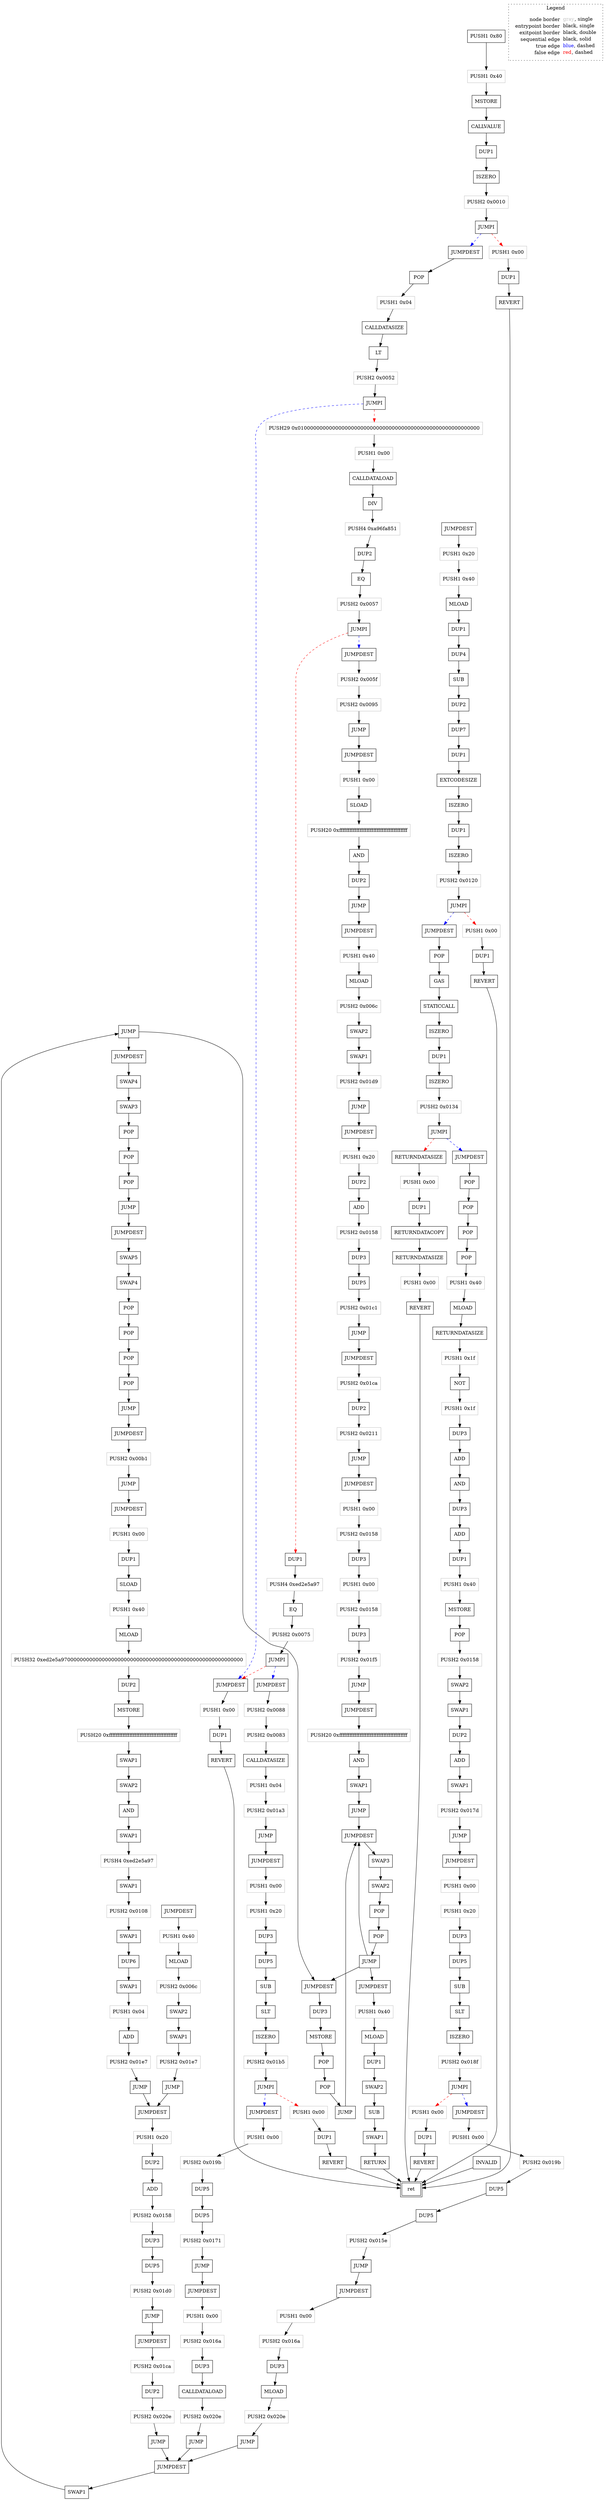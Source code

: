 digraph {
	"node0" [shape="rect",color="black",label=<DUP2>];
	"node1" [shape="rect",color="black",label=<JUMP>];
	"node2" [shape="rect",color="black",label=<JUMPDEST>];
	"node3" [shape="rect",color="black",label=<DUP3>];
	"node4" [shape="rect",color="black",label=<MSTORE>];
	"node5" [shape="rect",color="black",label=<POP>];
	"node6" [shape="rect",color="black",label=<POP>];
	"node7" [shape="rect",color="black",label=<JUMP>];
	"node8" [shape="rect",color="black",label=<JUMPDEST>];
	"node9" [shape="rect",color="black",label=<DUP2>];
	"node10" [shape="rect",color="black",label=<JUMP>];
	"node11" [shape="rect",color="black",label=<JUMPDEST>];
	"node12" [shape="rect",color="black",label=<DUP2>];
	"node13" [shape="rect",color="black",label=<ADD>];
	"node14" [shape="rect",color="black",label=<DUP3>];
	"node15" [shape="rect",color="black",label=<DUP5>];
	"node16" [shape="rect",color="black",label=<JUMP>];
	"node17" [shape="rect",color="black",label=<JUMPDEST>];
	"node18" [shape="rect",color="black",label=<DUP2>];
	"node19" [shape="rect",color="black",label=<ADD>];
	"node20" [shape="rect",color="black",label=<DUP3>];
	"node21" [shape="rect",color="black",label=<DUP5>];
	"node22" [shape="rect",color="black",label=<JUMP>];
	"node23" [shape="rect",color="black",label=<JUMPDEST>];
	"node24" [shape="rect",color="black",label=<MSTORE>];
	"node25" [shape="rect",color="black",label=<CALLVALUE>];
	"node26" [shape="rect",color="black",label=<DUP1>];
	"node27" [shape="rect",color="black",label=<ISZERO>];
	"node28" [shape="rect",color="black",label=<JUMPI>];
	"node29" [shape="rect",color="black",label=<AND>];
	"node30" [shape="rect",color="black",label=<SWAP1>];
	"node31" [shape="rect",color="black",label=<JUMP>];
	"node32" [shape="rect",color="black",label=<DUP1>];
	"node33" [shape="rect",color="black",label=<JUMPDEST>];
	"node34" [shape="rect",color="black",label=<REVERT>];
	"node35" [shape="rect",color="black",label=<SWAP1>];
	"node36" [shape="rect",color="black",label=<JUMPDEST>];
	"node37" [shape="rect",color="black",label=<JUMP>];
	"node38" [shape="rect",color="black",label=<POP>];
	"node39" [shape="rect",color="black",label=<JUMPDEST>];
	"node40" [shape="rect",color="black",label=<CALLDATASIZE>];
	"node41" [shape="rect",color="black",label=<LT>];
	"node42" [shape="rect",color="black",label=<DUP3>];
	"node43" [shape="rect",color="black",label=<JUMPI>];
	"node44" [shape="rect",color="black",label=<DUP3>];
	"node45" [shape="rect",color="black",label=<JUMP>];
	"node46" [shape="rect",color="black",label=<INVALID>];
	"node47" [shape="rect",color="black",label=<CALLDATALOAD>];
	"node48" [shape="rect",color="black",label=<DIV>];
	"node49" [shape="rect",color="black",label=<DUP2>];
	"node50" [shape="rect",color="black",label=<EQ>];
	"node51" [shape="rect",color="black",label=<JUMPI>];
	"node52" [shape="rect",color="black",label=<DUP1>];
	"node53" [shape="rect",color="black",label=<EQ>];
	"node54" [shape="rect",color="black",label=<JUMPI>];
	"node55" [shape="rect",color="black",peripheries="2",label=<ret>];
	"node56" [shape="rect",color="black",label=<JUMPDEST>];
	"node57" [shape="rect",color="black",label=<DUP1>];
	"node58" [shape="rect",color="black",label=<REVERT>];
	"node59" [shape="rect",color="black",label=<JUMPDEST>];
	"node60" [shape="rect",color="black",label=<JUMP>];
	"node61" [shape="rect",color="black",label=<JUMPDEST>];
	"node62" [shape="rect",color="black",label=<MLOAD>];
	"node63" [shape="rect",color="black",label=<SWAP2>];
	"node64" [shape="rect",color="black",label=<SWAP1>];
	"node65" [shape="rect",color="black",label=<JUMP>];
	"node66" [shape="rect",color="black",label=<JUMPDEST>];
	"node67" [shape="rect",color="black",label=<MLOAD>];
	"node68" [shape="rect",color="black",label=<DUP1>];
	"node69" [shape="rect",color="black",label=<SWAP2>];
	"node70" [shape="rect",color="black",label=<SUB>];
	"node71" [shape="rect",color="black",label=<SWAP1>];
	"node72" [shape="rect",color="black",label=<RETURN>];
	"node73" [shape="rect",color="black",label=<JUMPDEST>];
	"node74" [shape="rect",color="black",label=<CALLDATASIZE>];
	"node75" [shape="rect",color="black",label=<JUMP>];
	"node76" [shape="rect",color="black",label=<JUMPDEST>];
	"node77" [shape="rect",color="black",label=<JUMP>];
	"node78" [shape="rect",color="black",label=<JUMPDEST>];
	"node79" [shape="rect",color="black",label=<MLOAD>];
	"node80" [shape="rect",color="black",label=<SWAP2>];
	"node81" [shape="rect",color="black",label=<SWAP1>];
	"node82" [shape="rect",color="black",label=<JUMP>];
	"node83" [shape="rect",color="black",label=<JUMPDEST>];
	"node84" [shape="rect",color="black",label=<SLOAD>];
	"node85" [shape="rect",color="black",label=<AND>];
	"node86" [shape="rect",color="black",label=<DUP2>];
	"node87" [shape="rect",color="black",label=<JUMP>];
	"node88" [shape="rect",color="black",label=<JUMPDEST>];
	"node89" [shape="rect",color="black",label=<DUP1>];
	"node90" [shape="rect",color="black",label=<SLOAD>];
	"node91" [shape="rect",color="black",label=<MLOAD>];
	"node92" [shape="rect",color="black",label=<PUSH1 0x80>];
	"node93" [shape="rect",color="black",label=<DUP2>];
	"node94" [shape="rect",color="black",label=<MSTORE>];
	"node95" [shape="rect",color="black",label=<SWAP1>];
	"node96" [shape="rect",color="black",label=<SWAP2>];
	"node97" [shape="rect",color="black",label=<AND>];
	"node98" [shape="rect",color="black",label=<SWAP1>];
	"node99" [shape="rect",color="black",label=<SWAP1>];
	"node100" [shape="rect",color="black",label=<SWAP1>];
	"node101" [shape="rect",color="black",label=<DUP6>];
	"node102" [shape="rect",color="black",label=<SWAP1>];
	"node103" [shape="rect",color="black",label=<ADD>];
	"node104" [shape="rect",color="black",label=<JUMP>];
	"node105" [shape="rect",color="black",label=<JUMPDEST>];
	"node106" [shape="rect",color="black",label=<MLOAD>];
	"node107" [shape="rect",color="black",label=<DUP1>];
	"node108" [shape="rect",color="black",label=<DUP4>];
	"node109" [shape="rect",color="black",label=<SUB>];
	"node110" [shape="rect",color="black",label=<DUP2>];
	"node111" [shape="rect",color="black",label=<DUP7>];
	"node112" [shape="rect",color="black",label=<DUP1>];
	"node113" [shape="rect",color="black",label=<EXTCODESIZE>];
	"node114" [shape="rect",color="black",label=<ISZERO>];
	"node115" [shape="rect",color="black",label=<DUP1>];
	"node116" [shape="rect",color="black",label=<ISZERO>];
	"node117" [shape="rect",color="black",label=<JUMPI>];
	"node118" [shape="rect",color="black",label=<DUP1>];
	"node119" [shape="rect",color="black",label=<REVERT>];
	"node120" [shape="rect",color="black",label=<JUMPDEST>];
	"node121" [shape="rect",color="black",label=<POP>];
	"node122" [shape="rect",color="black",label=<GAS>];
	"node123" [shape="rect",color="black",label=<STATICCALL>];
	"node124" [shape="rect",color="black",label=<ISZERO>];
	"node125" [shape="rect",color="black",label=<DUP1>];
	"node126" [shape="rect",color="black",label=<ISZERO>];
	"node127" [shape="rect",color="black",label=<JUMPI>];
	"node128" [shape="rect",color="black",label=<RETURNDATASIZE>];
	"node129" [shape="rect",color="black",label=<DUP1>];
	"node130" [shape="rect",color="black",label=<RETURNDATACOPY>];
	"node131" [shape="rect",color="black",label=<RETURNDATASIZE>];
	"node132" [shape="rect",color="black",label=<REVERT>];
	"node133" [shape="rect",color="black",label=<JUMPDEST>];
	"node134" [shape="rect",color="black",label=<POP>];
	"node135" [shape="rect",color="black",label=<POP>];
	"node136" [shape="rect",color="black",label=<POP>];
	"node137" [shape="rect",color="black",label=<POP>];
	"node138" [shape="rect",color="black",label=<MLOAD>];
	"node139" [shape="rect",color="black",label=<RETURNDATASIZE>];
	"node140" [shape="rect",color="black",label=<NOT>];
	"node141" [shape="rect",color="black",label=<DUP3>];
	"node142" [shape="rect",color="black",label=<ADD>];
	"node143" [shape="rect",color="black",label=<AND>];
	"node144" [shape="rect",color="black",label=<DUP3>];
	"node145" [shape="rect",color="black",label=<ADD>];
	"node146" [shape="rect",color="black",label=<DUP1>];
	"node147" [shape="rect",color="black",label=<MSTORE>];
	"node148" [shape="rect",color="black",label=<POP>];
	"node149" [shape="rect",color="black",label=<SWAP2>];
	"node150" [shape="rect",color="black",label=<SWAP1>];
	"node151" [shape="rect",color="black",label=<DUP2>];
	"node152" [shape="rect",color="black",label=<ADD>];
	"node153" [shape="rect",color="black",label=<SWAP1>];
	"node154" [shape="rect",color="black",label=<JUMP>];
	"node155" [shape="rect",color="black",label=<JUMPDEST>];
	"node156" [shape="rect",color="black",label=<SWAP3>];
	"node157" [shape="rect",color="black",label=<SWAP2>];
	"node158" [shape="rect",color="black",label=<POP>];
	"node159" [shape="rect",color="black",label=<POP>];
	"node160" [shape="rect",color="black",label=<JUMP>];
	"node161" [shape="rect",color="black",label=<JUMPDEST>];
	"node162" [shape="rect",color="black",label=<DUP3>];
	"node163" [shape="rect",color="black",label=<MLOAD>];
	"node164" [shape="rect",color="black",label=<JUMP>];
	"node165" [shape="rect",color="black",label=<JUMPDEST>];
	"node166" [shape="rect",color="black",label=<SWAP4>];
	"node167" [shape="rect",color="black",label=<SWAP3>];
	"node168" [shape="rect",color="black",label=<POP>];
	"node169" [shape="rect",color="black",label=<POP>];
	"node170" [shape="rect",color="black",label=<POP>];
	"node171" [shape="rect",color="black",label=<JUMP>];
	"node172" [shape="rect",color="black",label=<JUMPDEST>];
	"node173" [shape="rect",color="black",label=<DUP3>];
	"node174" [shape="rect",color="black",label=<CALLDATALOAD>];
	"node175" [shape="rect",color="black",label=<JUMP>];
	"node176" [shape="rect",color="black",label=<JUMPDEST>];
	"node177" [shape="rect",color="black",label=<DUP3>];
	"node178" [shape="rect",color="black",label=<DUP5>];
	"node179" [shape="rect",color="black",label=<SUB>];
	"node180" [shape="rect",color="black",label=<SLT>];
	"node181" [shape="rect",color="black",label=<ISZERO>];
	"node182" [shape="rect",color="black",label=<JUMPI>];
	"node183" [shape="rect",color="black",label=<DUP1>];
	"node184" [shape="rect",color="black",label=<REVERT>];
	"node185" [shape="rect",color="black",label=<JUMPDEST>];
	"node186" [shape="rect",color="black",label=<DUP5>];
	"node187" [shape="rect",color="black",label=<DUP5>];
	"node188" [shape="rect",color="black",label=<JUMP>];
	"node189" [shape="rect",color="black",label=<JUMPDEST>];
	"node190" [shape="rect",color="black",label=<SWAP5>];
	"node191" [shape="rect",color="black",label=<SWAP4>];
	"node192" [shape="rect",color="black",label=<POP>];
	"node193" [shape="rect",color="black",label=<POP>];
	"node194" [shape="rect",color="black",label=<POP>];
	"node195" [shape="rect",color="black",label=<POP>];
	"node196" [shape="rect",color="black",label=<JUMP>];
	"node197" [shape="rect",color="black",label=<JUMPDEST>];
	"node198" [shape="rect",color="black",label=<DUP3>];
	"node199" [shape="rect",color="black",label=<DUP5>];
	"node200" [shape="rect",color="black",label=<SUB>];
	"node201" [shape="rect",color="black",label=<SLT>];
	"node202" [shape="rect",color="black",label=<ISZERO>];
	"node203" [shape="rect",color="black",label=<JUMPI>];
	"node204" [shape="rect",color="black",label=<DUP1>];
	"node205" [shape="rect",color="black",label=<REVERT>];
	"node206" [shape="rect",color="black",label=<JUMPDEST>];
	"node207" [shape="rect",color="black",label=<DUP5>];
	"node208" [shape="rect",color="black",label=<DUP5>];
	"node209" [shape="rect",color="black",label=<JUMP>];
	"node210" [shape="rect",color="black",label=<JUMPDEST>];
	"node211" [shape="rect",color="gray",label=<PUSH1 0x00>];
	"node212" [shape="rect",color="gray",label=<PUSH2 0x0075>];
	"node213" [shape="rect",color="gray",label=<PUSH2 0x0120>];
	"node214" [shape="rect",color="gray",label=<PUSH4 0xed2e5a97>];
	"node215" [shape="rect",color="gray",label=<PUSH2 0x016a>];
	"node216" [shape="rect",color="gray",label=<PUSH2 0x0134>];
	"node217" [shape="rect",color="gray",label=<PUSH2 0x019b>];
	"node218" [shape="rect",color="gray",label=<PUSH1 0x00>];
	"node219" [shape="rect",color="gray",label=<PUSH1 0x00>];
	"node220" [shape="rect",color="gray",label=<PUSH1 0x00>];
	"node221" [shape="rect",color="gray",label=<PUSH2 0x017d>];
	"node222" [shape="rect",color="gray",label=<PUSH2 0x006c>];
	"node223" [shape="rect",color="gray",label=<PUSH2 0x020e>];
	"node224" [shape="rect",color="gray",label=<PUSH2 0x0158>];
	"node225" [shape="rect",color="gray",label=<PUSH2 0x0108>];
	"node226" [shape="rect",color="gray",label=<PUSH1 0x20>];
	"node227" [shape="rect",color="gray",label=<PUSH2 0x01e7>];
	"node228" [shape="rect",color="gray",label=<PUSH2 0x00b1>];
	"node229" [shape="rect",color="gray",label=<PUSH1 0x40>];
	"node230" [shape="rect",color="gray",label=<PUSH2 0x0095>];
	"node231" [shape="rect",color="gray",label=<PUSH20 0xffffffffffffffffffffffffffffffffffffffff>];
	"node232" [shape="rect",color="gray",label=<PUSH1 0x00>];
	"node233" [shape="rect",color="gray",label=<PUSH1 0x04>];
	"node234" [shape="rect",color="gray",label=<PUSH1 0x20>];
	"node235" [shape="rect",color="gray",label=<PUSH2 0x0158>];
	"node236" [shape="rect",color="gray",label=<PUSH1 0x00>];
	"node237" [shape="rect",color="gray",label=<PUSH1 0x00>];
	"node238" [shape="rect",color="gray",label=<PUSH2 0x0083>];
	"node239" [shape="rect",color="gray",label=<PUSH1 0x04>];
	"node240" [shape="rect",color="gray",label=<PUSH2 0x018f>];
	"node241" [shape="rect",color="gray",label=<PUSH1 0x00>];
	"node242" [shape="rect",color="gray",label=<PUSH1 0x1f>];
	"node243" [shape="rect",color="gray",label=<PUSH1 0x40>];
	"node244" [shape="rect",color="gray",label=<PUSH2 0x01b5>];
	"node245" [shape="rect",color="gray",label=<PUSH2 0x005f>];
	"node246" [shape="rect",color="gray",label=<PUSH1 0x00>];
	"node247" [shape="rect",color="gray",label=<PUSH1 0x40>];
	"node248" [shape="rect",color="gray",label=<PUSH1 0x1f>];
	"node249" [shape="rect",color="gray",label=<PUSH4 0xa96fa851>];
	"node250" [shape="rect",color="gray",label=<PUSH1 0x00>];
	"node251" [shape="rect",color="gray",label=<PUSH29 0x0100000000000000000000000000000000000000000000000000000000>];
	"node252" [shape="rect",color="gray",label=<PUSH2 0x015e>];
	"node253" [shape="rect",color="gray",label=<PUSH1 0x40>];
	"node254" [shape="rect",color="gray",label=<PUSH2 0x0171>];
	"node255" [shape="rect",color="gray",label=<PUSH2 0x01ca>];
	"node256" [shape="rect",color="gray",label=<PUSH2 0x01a3>];
	"node257" [shape="rect",color="gray",label=<PUSH1 0x00>];
	"node258" [shape="rect",color="gray",label=<PUSH2 0x0052>];
	"node259" [shape="rect",color="gray",label=<PUSH1 0x00>];
	"node260" [shape="rect",color="gray",label=<PUSH2 0x0158>];
	"node261" [shape="rect",color="gray",label=<PUSH20 0xffffffffffffffffffffffffffffffffffffffff>];
	"node262" [shape="rect",color="gray",label=<PUSH2 0x0158>];
	"node263" [shape="rect",color="gray",label=<PUSH1 0x00>];
	"node264" [shape="rect",color="gray",label=<PUSH1 0x00>];
	"node265" [shape="rect",color="gray",label=<PUSH1 0x00>];
	"node266" [shape="rect",color="gray",label=<PUSH1 0x40>];
	"node267" [shape="rect",color="gray",label=<PUSH2 0x0088>];
	"node268" [shape="rect",color="gray",label=<PUSH1 0x40>];
	"node269" [shape="rect",color="gray",label=<PUSH32 0xed2e5a9700000000000000000000000000000000000000000000000000000000>];
	"node270" [shape="rect",color="gray",label=<PUSH1 0x00>];
	"node271" [shape="rect",color="gray",label=<PUSH2 0x019b>];
	"node272" [shape="rect",color="gray",label=<PUSH4 0xed2e5a97>];
	"node273" [shape="rect",color="gray",label=<PUSH1 0x40>];
	"node274" [shape="rect",color="gray",label=<PUSH1 0x20>];
	"node275" [shape="rect",color="gray",label=<PUSH2 0x01d9>];
	"node276" [shape="rect",color="gray",label=<PUSH2 0x0057>];
	"node277" [shape="rect",color="gray",label=<PUSH20 0xffffffffffffffffffffffffffffffffffffffff>];
	"node278" [shape="rect",color="gray",label=<PUSH2 0x0158>];
	"node279" [shape="rect",color="gray",label=<PUSH2 0x01f5>];
	"node280" [shape="rect",color="gray",label=<PUSH1 0x00>];
	"node281" [shape="rect",color="gray",label=<PUSH2 0x006c>];
	"node282" [shape="rect",color="gray",label=<PUSH1 0x00>];
	"node283" [shape="rect",color="gray",label=<PUSH2 0x016a>];
	"node284" [shape="rect",color="gray",label=<PUSH2 0x01d0>];
	"node285" [shape="rect",color="gray",label=<PUSH2 0x020e>];
	"node286" [shape="rect",color="gray",label=<PUSH1 0x04>];
	"node287" [shape="rect",color="gray",label=<PUSH2 0x0211>];
	"node288" [shape="rect",color="gray",label=<PUSH2 0x0010>];
	"node289" [shape="rect",color="gray",label=<PUSH1 0x20>];
	"node290" [shape="rect",color="gray",label=<PUSH1 0x40>];
	"node291" [shape="rect",color="gray",label=<PUSH1 0x20>];
	"node292" [shape="rect",color="gray",label=<PUSH2 0x01e7>];
	"node293" [shape="rect",color="gray",label=<PUSH2 0x020e>];
	"node294" [shape="rect",color="gray",label=<PUSH2 0x01c1>];
	"node295" [shape="rect",color="gray",label=<PUSH2 0x01ca>];
	"node0" -> "node287" [color="black"];
	"node1" -> "node39" [color="black"];
	"node211" -> "node224" [color="black"];
	"node2" -> "node3" [color="black"];
	"node3" -> "node4" [color="black"];
	"node4" -> "node5" [color="black"];
	"node5" -> "node6" [color="black"];
	"node6" -> "node7" [color="black"];
	"node7" -> "node155" [color="black"];
	"node8" -> "node255" [color="black"];
	"node212" -> "node54" [color="black"];
	"node213" -> "node117" [color="black"];
	"node9" -> "node293" [color="black"];
	"node214" -> "node53" [color="black"];
	"node10" -> "node33" [color="black"];
	"node215" -> "node173" [color="black"];
	"node11" -> "node274" [color="black"];
	"node216" -> "node127" [color="black"];
	"node12" -> "node13" [color="black"];
	"node13" -> "node262" [color="black"];
	"node14" -> "node15" [color="black"];
	"node15" -> "node294" [color="black"];
	"node217" -> "node186" [color="black"];
	"node16" -> "node210" [color="black"];
	"node17" -> "node226" [color="black"];
	"node18" -> "node19" [color="black"];
	"node19" -> "node278" [color="black"];
	"node20" -> "node21" [color="black"];
	"node21" -> "node284" [color="black"];
	"node218" -> "node57" [color="black"];
	"node22" -> "node8" [color="black"];
	"node23" -> "node261" [color="black"];
	"node219" -> "node271" [color="black"];
	"node220" -> "node89" [color="black"];
	"node221" -> "node154" [color="black"];
	"node24" -> "node25" [color="black"];
	"node25" -> "node26" [color="black"];
	"node222" -> "node80" [color="black"];
	"node26" -> "node27" [color="black"];
	"node27" -> "node288" [color="black"];
	"node28" -> "node282" [color="red",style="dashed"];
	"node28" -> "node36" [color="blue",style="dashed"];
	"node223" -> "node175" [color="black"];
	"node29" -> "node30" [color="black"];
	"node224" -> "node44" [color="black"];
	"node30" -> "node31" [color="black"];
	"node225" -> "node100" [color="black"];
	"node31" -> "node155" [color="black"];
	"node32" -> "node34" [color="black"];
	"node33" -> "node35" [color="black"];
	"node34" -> "node55" [color="black"];
	"node35" -> "node37" [color="black"];
	"node36" -> "node38" [color="black"];
	"node226" -> "node18" [color="black"];
	"node37" -> "node165" [color="black"];
	"node37" -> "node2" [color="black"];
	"node38" -> "node233" [color="black"];
	"node39" -> "node270" [color="black"];
	"node40" -> "node41" [color="black"];
	"node41" -> "node258" [color="black"];
	"node42" -> "node211" [color="black"];
	"node43" -> "node56" [color="blue",style="dashed"];
	"node43" -> "node251" [color="red",style="dashed"];
	"node44" -> "node279" [color="black"];
	"node45" -> "node23" [color="black"];
	"node227" -> "node82" [color="black"];
	"node46" -> "node55" [color="black"];
	"node228" -> "node77" [color="black"];
	"node229" -> "node67" [color="black"];
	"node230" -> "node60" [color="black"];
	"node231" -> "node85" [color="black"];
	"node232" -> "node289" [color="black"];
	"node233" -> "node40" [color="black"];
	"node47" -> "node48" [color="black"];
	"node48" -> "node249" [color="black"];
	"node49" -> "node50" [color="black"];
	"node50" -> "node276" [color="black"];
	"node234" -> "node177" [color="black"];
	"node51" -> "node52" [color="red",style="dashed"];
	"node51" -> "node59" [color="blue",style="dashed"];
	"node235" -> "node42" [color="black"];
	"node52" -> "node214" [color="black"];
	"node53" -> "node212" [color="black"];
	"node54" -> "node56" [color="red",style="dashed"];
	"node54" -> "node73" [color="blue",style="dashed"];
	"node56" -> "node218" [color="black"];
	"node57" -> "node58" [color="black"];
	"node58" -> "node55" [color="black"];
	"node59" -> "node245" [color="black"];
	"node236" -> "node215" [color="black"];
	"node237" -> "node132" [color="black"];
	"node238" -> "node74" [color="black"];
	"node60" -> "node83" [color="black"];
	"node61" -> "node243" [color="black"];
	"node62" -> "node281" [color="black"];
	"node239" -> "node103" [color="black"];
	"node63" -> "node64" [color="black"];
	"node64" -> "node275" [color="black"];
	"node65" -> "node11" [color="black"];
	"node66" -> "node229" [color="black"];
	"node240" -> "node182" [color="black"];
	"node67" -> "node68" [color="black"];
	"node68" -> "node69" [color="black"];
	"node69" -> "node70" [color="black"];
	"node70" -> "node71" [color="black"];
	"node71" -> "node72" [color="black"];
	"node241" -> "node84" [color="black"];
	"node72" -> "node55" [color="black"];
	"node73" -> "node267" [color="black"];
	"node242" -> "node140" [color="black"];
	"node74" -> "node286" [color="black"];
	"node75" -> "node197" [color="black"];
	"node76" -> "node228" [color="black"];
	"node243" -> "node62" [color="black"];
	"node244" -> "node203" [color="black"];
	"node77" -> "node88" [color="black"];
	"node78" -> "node290" [color="black"];
	"node245" -> "node230" [color="black"];
	"node246" -> "node217" [color="black"];
	"node79" -> "node222" [color="black"];
	"node80" -> "node81" [color="black"];
	"node81" -> "node227" [color="black"];
	"node247" -> "node24" [color="black"];
	"node82" -> "node17" [color="black"];
	"node83" -> "node241" [color="black"];
	"node248" -> "node141" [color="black"];
	"node249" -> "node49" [color="black"];
	"node84" -> "node231" [color="black"];
	"node250" -> "node204" [color="black"];
	"node251" -> "node259" [color="black"];
	"node85" -> "node86" [color="black"];
	"node86" -> "node87" [color="black"];
	"node87" -> "node61" [color="black"];
	"node88" -> "node220" [color="black"];
	"node89" -> "node90" [color="black"];
	"node90" -> "node268" [color="black"];
	"node91" -> "node269" [color="black"];
	"node252" -> "node188" [color="black"];
	"node253" -> "node138" [color="black"];
	"node254" -> "node209" [color="black"];
	"node92" -> "node247" [color="black"];
	"node255" -> "node9" [color="black"];
	"node93" -> "node94" [color="black"];
	"node94" -> "node277" [color="black"];
	"node256" -> "node75" [color="black"];
	"node257" -> "node234" [color="black"];
	"node258" -> "node43" [color="black"];
	"node259" -> "node47" [color="black"];
	"node260" -> "node149" [color="black"];
	"node261" -> "node29" [color="black"];
	"node262" -> "node14" [color="black"];
	"node95" -> "node96" [color="black"];
	"node96" -> "node97" [color="black"];
	"node263" -> "node118" [color="black"];
	"node264" -> "node283" [color="black"];
	"node97" -> "node98" [color="black"];
	"node98" -> "node272" [color="black"];
	"node99" -> "node225" [color="black"];
	"node265" -> "node129" [color="black"];
	"node266" -> "node147" [color="black"];
	"node267" -> "node238" [color="black"];
	"node268" -> "node91" [color="black"];
	"node100" -> "node101" [color="black"];
	"node101" -> "node102" [color="black"];
	"node102" -> "node239" [color="black"];
	"node269" -> "node93" [color="black"];
	"node103" -> "node292" [color="black"];
	"node270" -> "node235" [color="black"];
	"node104" -> "node17" [color="black"];
	"node105" -> "node291" [color="black"];
	"node106" -> "node107" [color="black"];
	"node107" -> "node108" [color="black"];
	"node108" -> "node109" [color="black"];
	"node109" -> "node110" [color="black"];
	"node110" -> "node111" [color="black"];
	"node111" -> "node112" [color="black"];
	"node112" -> "node113" [color="black"];
	"node113" -> "node114" [color="black"];
	"node114" -> "node115" [color="black"];
	"node115" -> "node116" [color="black"];
	"node116" -> "node213" [color="black"];
	"node271" -> "node207" [color="black"];
	"node272" -> "node99" [color="black"];
	"node117" -> "node263" [color="red",style="dashed"];
	"node117" -> "node120" [color="blue",style="dashed"];
	"node118" -> "node119" [color="black"];
	"node119" -> "node55" [color="black"];
	"node120" -> "node121" [color="black"];
	"node121" -> "node122" [color="black"];
	"node122" -> "node123" [color="black"];
	"node123" -> "node124" [color="black"];
	"node124" -> "node125" [color="black"];
	"node125" -> "node126" [color="black"];
	"node126" -> "node216" [color="black"];
	"node127" -> "node133" [color="blue",style="dashed"];
	"node127" -> "node128" [color="red",style="dashed"];
	"node128" -> "node265" [color="black"];
	"node129" -> "node130" [color="black"];
	"node130" -> "node131" [color="black"];
	"node131" -> "node237" [color="black"];
	"node132" -> "node55" [color="black"];
	"node133" -> "node134" [color="black"];
	"node134" -> "node135" [color="black"];
	"node273" -> "node106" [color="black"];
	"node135" -> "node136" [color="black"];
	"node136" -> "node137" [color="black"];
	"node137" -> "node253" [color="black"];
	"node274" -> "node12" [color="black"];
	"node138" -> "node139" [color="black"];
	"node139" -> "node242" [color="black"];
	"node140" -> "node248" [color="black"];
	"node141" -> "node142" [color="black"];
	"node142" -> "node143" [color="black"];
	"node143" -> "node144" [color="black"];
	"node144" -> "node145" [color="black"];
	"node145" -> "node146" [color="black"];
	"node146" -> "node266" [color="black"];
	"node147" -> "node148" [color="black"];
	"node148" -> "node260" [color="black"];
	"node275" -> "node65" [color="black"];
	"node276" -> "node51" [color="black"];
	"node149" -> "node150" [color="black"];
	"node150" -> "node151" [color="black"];
	"node151" -> "node152" [color="black"];
	"node277" -> "node95" [color="black"];
	"node152" -> "node153" [color="black"];
	"node153" -> "node221" [color="black"];
	"node154" -> "node176" [color="black"];
	"node155" -> "node156" [color="black"];
	"node156" -> "node157" [color="black"];
	"node278" -> "node20" [color="black"];
	"node157" -> "node158" [color="black"];
	"node158" -> "node159" [color="black"];
	"node159" -> "node160" [color="black"];
	"node160" -> "node155" [color="black"];
	"node160" -> "node2" [color="black"];
	"node160" -> "node66" [color="black"];
	"node161" -> "node264" [color="black"];
	"node162" -> "node163" [color="black"];
	"node163" -> "node285" [color="black"];
	"node279" -> "node45" [color="black"];
	"node280" -> "node183" [color="black"];
	"node164" -> "node33" [color="black"];
	"node165" -> "node166" [color="black"];
	"node166" -> "node167" [color="black"];
	"node167" -> "node168" [color="black"];
	"node168" -> "node169" [color="black"];
	"node169" -> "node170" [color="black"];
	"node170" -> "node171" [color="black"];
	"node171" -> "node189" [color="black"];
	"node172" -> "node236" [color="black"];
	"node281" -> "node63" [color="black"];
	"node282" -> "node32" [color="black"];
	"node173" -> "node174" [color="black"];
	"node174" -> "node223" [color="black"];
	"node283" -> "node162" [color="black"];
	"node175" -> "node33" [color="black"];
	"node176" -> "node257" [color="black"];
	"node177" -> "node178" [color="black"];
	"node178" -> "node179" [color="black"];
	"node179" -> "node180" [color="black"];
	"node180" -> "node181" [color="black"];
	"node181" -> "node240" [color="black"];
	"node182" -> "node280" [color="red",style="dashed"];
	"node182" -> "node185" [color="blue",style="dashed"];
	"node183" -> "node184" [color="black"];
	"node184" -> "node55" [color="black"];
	"node185" -> "node246" [color="black"];
	"node186" -> "node187" [color="black"];
	"node187" -> "node252" [color="black"];
	"node188" -> "node161" [color="black"];
	"node189" -> "node190" [color="black"];
	"node190" -> "node191" [color="black"];
	"node191" -> "node192" [color="black"];
	"node284" -> "node22" [color="black"];
	"node192" -> "node193" [color="black"];
	"node193" -> "node194" [color="black"];
	"node194" -> "node195" [color="black"];
	"node195" -> "node196" [color="black"];
	"node285" -> "node164" [color="black"];
	"node196" -> "node76" [color="black"];
	"node197" -> "node232" [color="black"];
	"node286" -> "node256" [color="black"];
	"node287" -> "node1" [color="black"];
	"node198" -> "node199" [color="black"];
	"node199" -> "node200" [color="black"];
	"node200" -> "node201" [color="black"];
	"node201" -> "node202" [color="black"];
	"node202" -> "node244" [color="black"];
	"node203" -> "node206" [color="blue",style="dashed"];
	"node203" -> "node250" [color="red",style="dashed"];
	"node288" -> "node28" [color="black"];
	"node289" -> "node198" [color="black"];
	"node204" -> "node205" [color="black"];
	"node205" -> "node55" [color="black"];
	"node206" -> "node219" [color="black"];
	"node290" -> "node79" [color="black"];
	"node291" -> "node273" [color="black"];
	"node207" -> "node208" [color="black"];
	"node292" -> "node104" [color="black"];
	"node208" -> "node254" [color="black"];
	"node293" -> "node10" [color="black"];
	"node209" -> "node172" [color="black"];
	"node294" -> "node16" [color="black"];
	"node210" -> "node295" [color="black"];
	"node295" -> "node0" [color="black"];
subgraph cluster_legend {
	label="Legend";
	style=dotted;
	node [shape=plaintext];
	"legend" [label=<<table border="0" cellpadding="2" cellspacing="0" cellborder="0"><tr><td align="right">node border&nbsp;</td><td align="left"><font color="gray">gray</font>, single</td></tr><tr><td align="right">entrypoint border&nbsp;</td><td align="left"><font color="black">black</font>, single</td></tr><tr><td align="right">exitpoint border&nbsp;</td><td align="left"><font color="black">black</font>, double</td></tr><tr><td align="right">sequential edge&nbsp;</td><td align="left"><font color="black">black</font>, solid</td></tr><tr><td align="right">true edge&nbsp;</td><td align="left"><font color="blue">blue</font>, dashed</td></tr><tr><td align="right">false edge&nbsp;</td><td align="left"><font color="red">red</font>, dashed</td></tr></table>>];
}

}
